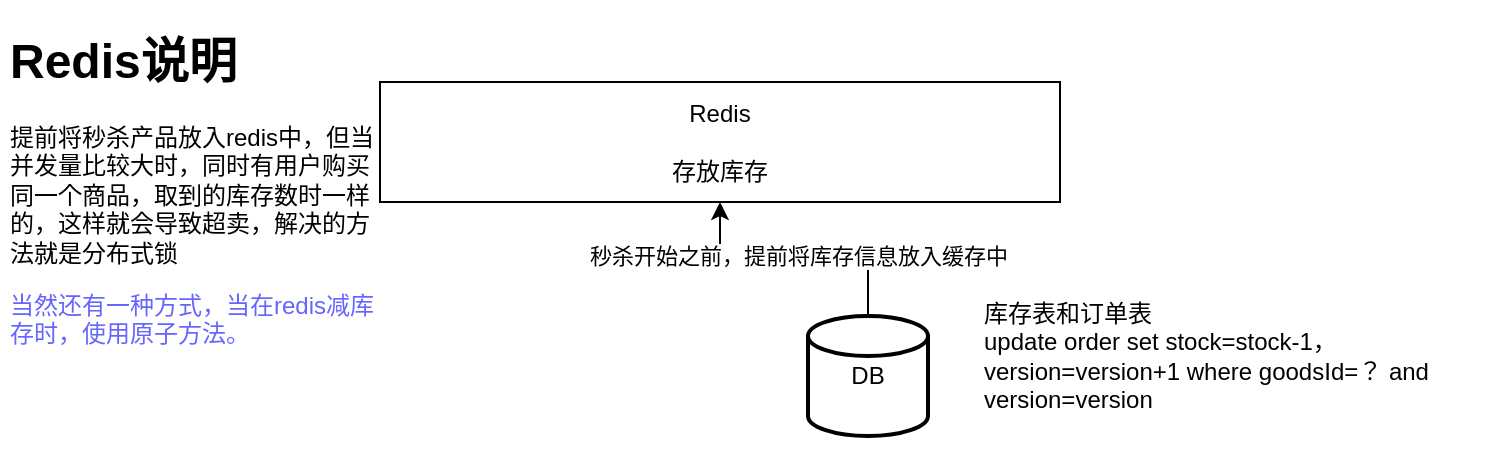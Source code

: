<mxfile version="15.9.4" type="github">
  <diagram id="TiXqZZJ85u892QHHhhHt" name="第 1 页">
    <mxGraphModel dx="1773" dy="536" grid="1" gridSize="10" guides="1" tooltips="1" connect="1" arrows="1" fold="1" page="1" pageScale="1" pageWidth="827" pageHeight="1169" math="0" shadow="0">
      <root>
        <mxCell id="0" />
        <mxCell id="1" parent="0" />
        <mxCell id="gx_Uk5wFZC5Ibij1bNUG-5" value="" style="edgeStyle=orthogonalEdgeStyle;rounded=0;orthogonalLoop=1;jettySize=auto;html=1;" edge="1" parent="1" source="gx_Uk5wFZC5Ibij1bNUG-2" target="gx_Uk5wFZC5Ibij1bNUG-4">
          <mxGeometry relative="1" as="geometry" />
        </mxCell>
        <mxCell id="gx_Uk5wFZC5Ibij1bNUG-6" value="秒杀开始之前，提前将库存信息放入缓存中" style="edgeLabel;html=1;align=center;verticalAlign=middle;resizable=0;points=[];" vertex="1" connectable="0" parent="gx_Uk5wFZC5Ibij1bNUG-5">
          <mxGeometry x="-0.021" y="-2" relative="1" as="geometry">
            <mxPoint as="offset" />
          </mxGeometry>
        </mxCell>
        <mxCell id="gx_Uk5wFZC5Ibij1bNUG-2" value="DB" style="strokeWidth=2;html=1;shape=mxgraph.flowchart.database;whiteSpace=wrap;" vertex="1" parent="1">
          <mxGeometry x="354" y="400" width="60" height="60" as="geometry" />
        </mxCell>
        <mxCell id="gx_Uk5wFZC5Ibij1bNUG-3" value="库存表和订单表&lt;br&gt;update order set stock=stock-1，version=version+1 where goodsId=？ and version=version" style="text;html=1;strokeColor=none;fillColor=none;align=left;verticalAlign=middle;whiteSpace=wrap;rounded=0;labelPosition=center;verticalLabelPosition=middle;" vertex="1" parent="1">
          <mxGeometry x="440" y="372.5" width="260" height="95" as="geometry" />
        </mxCell>
        <mxCell id="gx_Uk5wFZC5Ibij1bNUG-4" value="Redis&lt;br&gt;&lt;br&gt;存放库存" style="rounded=0;whiteSpace=wrap;html=1;" vertex="1" parent="1">
          <mxGeometry x="140" y="283" width="340" height="60" as="geometry" />
        </mxCell>
        <mxCell id="gx_Uk5wFZC5Ibij1bNUG-7" value="&lt;h1&gt;Redis说明&lt;/h1&gt;&lt;p&gt;提前将秒杀产品放入redis中，但当并发量比较大时，同时有用户购买同一个商品，取到的库存数时一样的，这样就会导致超卖，解决的方法就是分布式锁&lt;/p&gt;&lt;p&gt;&lt;font color=&quot;#6666ff&quot;&gt;当然还有一种方式，当在redis减库存时，使用原子方法。&lt;/font&gt;&lt;/p&gt;" style="text;html=1;strokeColor=none;fillColor=none;spacing=5;spacingTop=-20;whiteSpace=wrap;overflow=hidden;rounded=0;" vertex="1" parent="1">
          <mxGeometry x="-50" y="252.5" width="190" height="177.5" as="geometry" />
        </mxCell>
      </root>
    </mxGraphModel>
  </diagram>
</mxfile>
